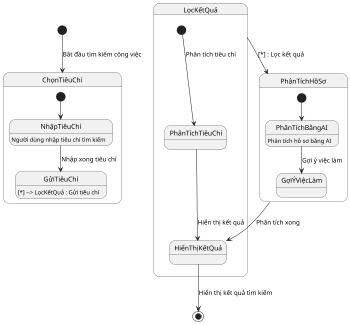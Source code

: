 @startuml
scale 350 width

[*] --> ChọnTiêuChí : Bắt đầu tìm kiếm công việc

state ChọnTiêuChí {
  [*] --> NhậpTiêuChí
  NhậpTiêuChí : Người dùng nhập tiêu chí tìm kiếm
  NhậpTiêuChí --> GửiTiêuChí : Nhập xong tiêu chí
  GửiTiêuChí : [*] --> LọcKếtQuả : Gửi tiêu chí
}

state LọcKếtQuả {
  [*] --> PhânTíchTiêuChí : Phân tích tiêu chí
  PhânTíchTiêuChí --> HiểnThịKếtQuả : Hiển thị kết quả
}

LọcKếtQuả --> PhânTíchHồSơ : [*] : Lọc kết quả

state PhânTíchHồSơ {
  [*] --> PhânTíchBằngAI
  PhânTíchBằngAI : Phân tích hồ sơ bằng AI
  PhânTíchBằngAI --> GợiÝViệcLàm : Gợi ý việc làm
}

PhânTíchHồSơ --> HiểnThịKếtQuả : Phân tích xong

HiểnThịKếtQuả --> [*] : Hiển thị kết quả tìm kiếm

@enduml